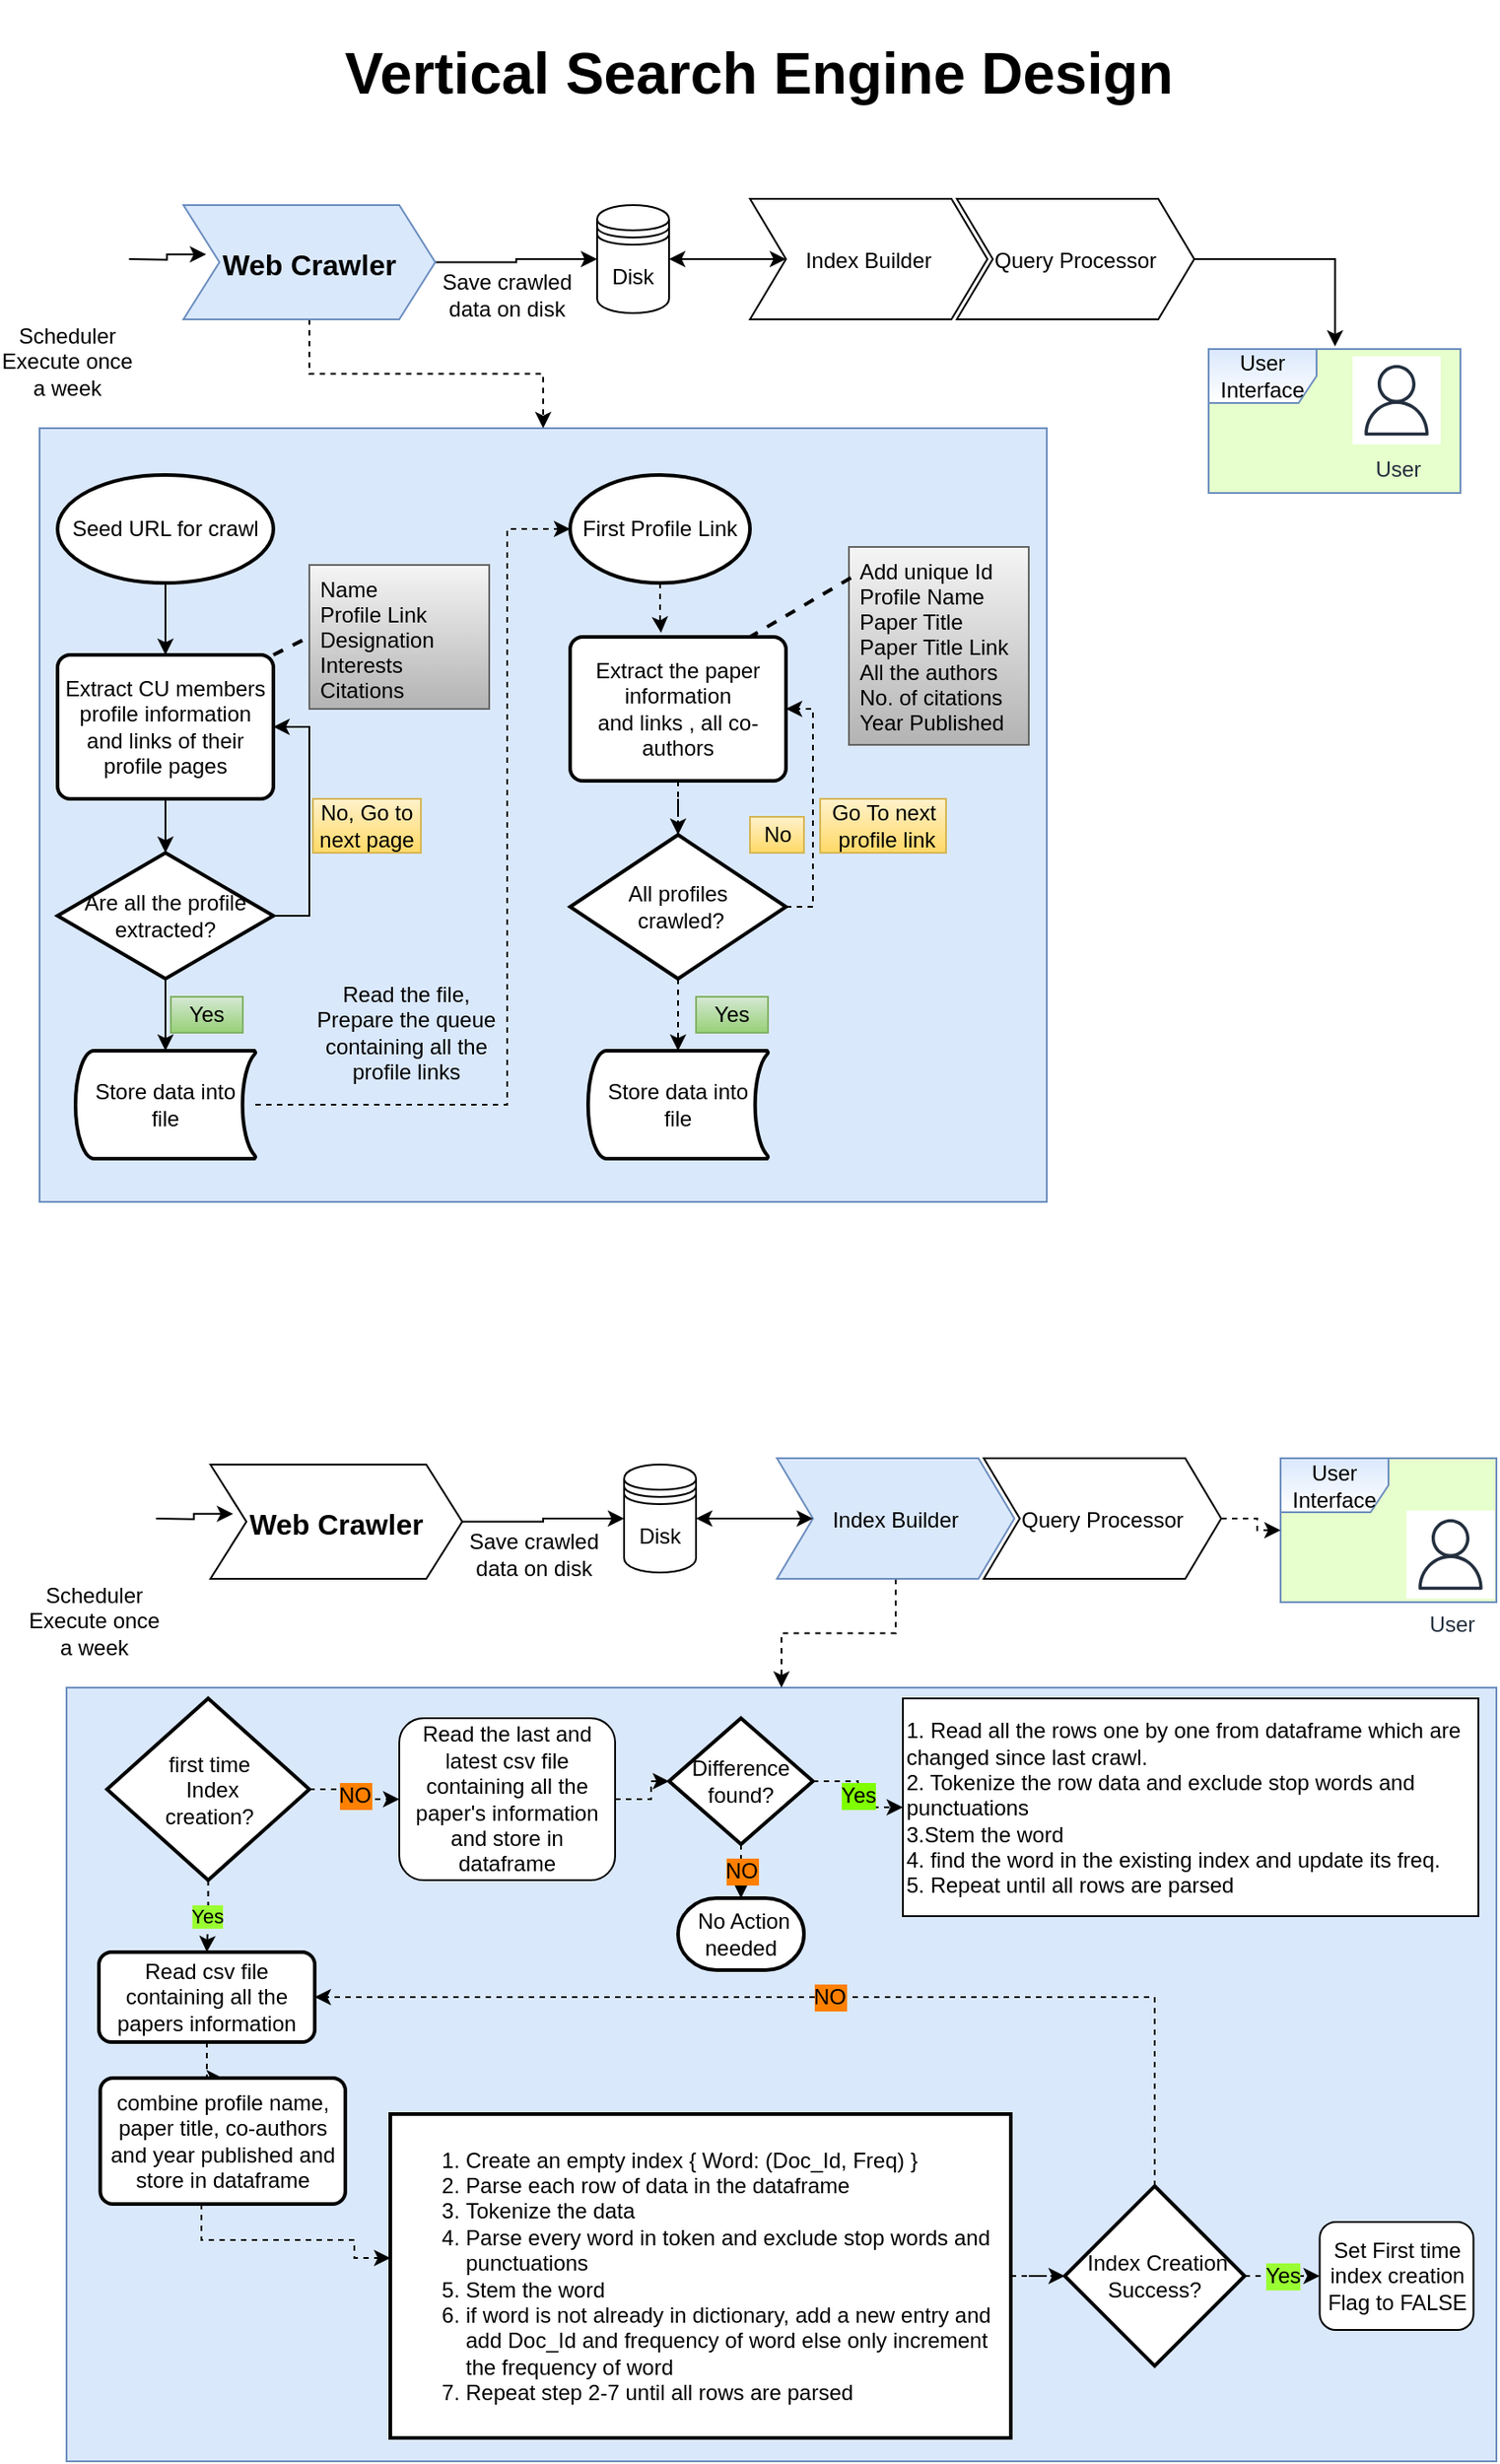 <mxfile version="14.5.0" type="github">
  <diagram id="kgpKYQtTHZ0yAKxKKP6v" name="Page-1">
    <mxGraphModel dx="1422" dy="766" grid="1" gridSize="10" guides="1" tooltips="1" connect="1" arrows="1" fold="1" page="1" pageScale="1" pageWidth="850" pageHeight="1100" math="0" shadow="0">
      <root>
        <mxCell id="0" />
        <mxCell id="1" parent="0" />
        <mxCell id="aCHnfyv8PlhnQlmvMtqF-79" value="" style="rounded=0;whiteSpace=wrap;html=1;fontSize=12;align=center;fillColor=#dae8fc;strokeColor=#6c8ebf;" parent="1" vertex="1">
          <mxGeometry x="30" y="243" width="560" height="430" as="geometry" />
        </mxCell>
        <mxCell id="aCHnfyv8PlhnQlmvMtqF-12" value="User Interface" style="shape=umlFrame;whiteSpace=wrap;html=1;fillColor=#dae8fc;strokeColor=#6c8ebf;gradientColor=#ffffff;swimlaneFillColor=#E6FFCC;" parent="1" vertex="1">
          <mxGeometry x="680" y="199" width="140" height="80" as="geometry" />
        </mxCell>
        <mxCell id="aCHnfyv8PlhnQlmvMtqF-6" value="Index Builder" style="shape=step;perimeter=stepPerimeter;fixedSize=1;points=[];align=center;" parent="1" vertex="1">
          <mxGeometry x="425" y="115.5" width="132" height="67" as="geometry" />
        </mxCell>
        <mxCell id="aCHnfyv8PlhnQlmvMtqF-19" style="edgeStyle=orthogonalEdgeStyle;rounded=0;orthogonalLoop=1;jettySize=auto;html=1;entryX=0;entryY=0.5;entryDx=0;entryDy=0;startArrow=none;startFill=0;" parent="1" source="aCHnfyv8PlhnQlmvMtqF-5" target="aCHnfyv8PlhnQlmvMtqF-17" edge="1">
          <mxGeometry relative="1" as="geometry" />
        </mxCell>
        <mxCell id="aCHnfyv8PlhnQlmvMtqF-82" style="edgeStyle=orthogonalEdgeStyle;rounded=0;orthogonalLoop=1;jettySize=auto;html=1;dashed=1;startArrow=none;startFill=0;fontSize=24;" parent="1" source="aCHnfyv8PlhnQlmvMtqF-5" target="aCHnfyv8PlhnQlmvMtqF-79" edge="1">
          <mxGeometry relative="1" as="geometry" />
        </mxCell>
        <mxCell id="aCHnfyv8PlhnQlmvMtqF-5" value="Web Crawler" style="shape=step;perimeter=stepPerimeter;fixedSize=1;points=[];fillColor=#dae8fc;strokeColor=#6c8ebf;fontStyle=1;fontSize=16;" parent="1" vertex="1">
          <mxGeometry x="110" y="119" width="140" height="63.5" as="geometry" />
        </mxCell>
        <mxCell id="aCHnfyv8PlhnQlmvMtqF-21" style="edgeStyle=orthogonalEdgeStyle;rounded=0;orthogonalLoop=1;jettySize=auto;html=1;entryX=0.502;entryY=-0.018;entryDx=0;entryDy=0;entryPerimeter=0;startArrow=none;startFill=0;" parent="1" source="aCHnfyv8PlhnQlmvMtqF-7" target="aCHnfyv8PlhnQlmvMtqF-12" edge="1">
          <mxGeometry relative="1" as="geometry" />
        </mxCell>
        <mxCell id="aCHnfyv8PlhnQlmvMtqF-7" value="Query Processor" style="shape=step;perimeter=stepPerimeter;fixedSize=1;points=[];align=center;fontSize=12;" parent="1" vertex="1">
          <mxGeometry x="540" y="115.5" width="132" height="67" as="geometry" />
        </mxCell>
        <mxCell id="aCHnfyv8PlhnQlmvMtqF-20" style="edgeStyle=orthogonalEdgeStyle;rounded=0;orthogonalLoop=1;jettySize=auto;html=1;startArrow=classic;startFill=1;" parent="1" source="aCHnfyv8PlhnQlmvMtqF-17" target="aCHnfyv8PlhnQlmvMtqF-6" edge="1">
          <mxGeometry relative="1" as="geometry" />
        </mxCell>
        <mxCell id="aCHnfyv8PlhnQlmvMtqF-17" value="Disk" style="shape=datastore;whiteSpace=wrap;html=1;gradientColor=#ffffff;" parent="1" vertex="1">
          <mxGeometry x="340" y="119" width="40" height="60" as="geometry" />
        </mxCell>
        <mxCell id="aCHnfyv8PlhnQlmvMtqF-22" value="Save crawled data on disk" style="text;html=1;strokeColor=none;fillColor=none;align=center;verticalAlign=middle;whiteSpace=wrap;rounded=0;" parent="1" vertex="1">
          <mxGeometry x="250" y="159" width="80" height="20" as="geometry" />
        </mxCell>
        <mxCell id="aCHnfyv8PlhnQlmvMtqF-30" style="edgeStyle=orthogonalEdgeStyle;rounded=0;orthogonalLoop=1;jettySize=auto;html=1;entryX=0.09;entryY=0.432;entryDx=0;entryDy=0;entryPerimeter=0;startArrow=none;startFill=0;" parent="1" target="aCHnfyv8PlhnQlmvMtqF-5" edge="1">
          <mxGeometry relative="1" as="geometry">
            <mxPoint x="79.75" y="148.941" as="sourcePoint" />
          </mxGeometry>
        </mxCell>
        <mxCell id="aCHnfyv8PlhnQlmvMtqF-24" value="Scheduler&lt;br&gt;Execute once &lt;br&gt;a week" style="shape=image;html=1;verticalAlign=top;verticalLabelPosition=bottom;labelBackgroundColor=#ffffff;imageAspect=0;aspect=fixed;image=https://cdn0.iconfinder.com/data/icons/simpline-mix/64/simpline_26-128.png;gradientColor=#ffffff;" parent="1" vertex="1">
          <mxGeometry x="10" y="108.13" width="69.75" height="69.75" as="geometry" />
        </mxCell>
        <mxCell id="aCHnfyv8PlhnQlmvMtqF-50" style="edgeStyle=orthogonalEdgeStyle;rounded=0;orthogonalLoop=1;jettySize=auto;html=1;entryX=0.5;entryY=0;entryDx=0;entryDy=0;startArrow=none;startFill=0;fontSize=12;" parent="1" source="aCHnfyv8PlhnQlmvMtqF-48" target="aCHnfyv8PlhnQlmvMtqF-49" edge="1">
          <mxGeometry relative="1" as="geometry" />
        </mxCell>
        <mxCell id="aCHnfyv8PlhnQlmvMtqF-48" value="Seed URL for crawl" style="strokeWidth=2;html=1;shape=mxgraph.flowchart.start_1;whiteSpace=wrap;gradientColor=#ffffff;fontSize=12;align=center;" parent="1" vertex="1">
          <mxGeometry x="40" y="269" width="120" height="60" as="geometry" />
        </mxCell>
        <mxCell id="aCHnfyv8PlhnQlmvMtqF-52" style="edgeStyle=orthogonalEdgeStyle;rounded=0;orthogonalLoop=1;jettySize=auto;html=1;entryX=0.5;entryY=0;entryDx=0;entryDy=0;entryPerimeter=0;startArrow=none;startFill=0;fontSize=12;" parent="1" source="aCHnfyv8PlhnQlmvMtqF-49" target="aCHnfyv8PlhnQlmvMtqF-51" edge="1">
          <mxGeometry relative="1" as="geometry" />
        </mxCell>
        <mxCell id="aCHnfyv8PlhnQlmvMtqF-49" value="Extract CU members profile information and links of their profile pages" style="rounded=1;whiteSpace=wrap;html=1;absoluteArcSize=1;arcSize=14;strokeWidth=2;gradientColor=#ffffff;fontSize=12;align=center;" parent="1" vertex="1">
          <mxGeometry x="40" y="369" width="120" height="80" as="geometry" />
        </mxCell>
        <mxCell id="aCHnfyv8PlhnQlmvMtqF-53" style="edgeStyle=orthogonalEdgeStyle;rounded=0;orthogonalLoop=1;jettySize=auto;html=1;startArrow=none;startFill=0;fontSize=12;entryX=1;entryY=0.5;entryDx=0;entryDy=0;exitX=1;exitY=0.5;exitDx=0;exitDy=0;exitPerimeter=0;" parent="1" source="aCHnfyv8PlhnQlmvMtqF-51" target="aCHnfyv8PlhnQlmvMtqF-49" edge="1">
          <mxGeometry relative="1" as="geometry">
            <mxPoint x="200" y="409" as="targetPoint" />
          </mxGeometry>
        </mxCell>
        <mxCell id="aCHnfyv8PlhnQlmvMtqF-57" style="edgeStyle=orthogonalEdgeStyle;rounded=0;orthogonalLoop=1;jettySize=auto;html=1;entryX=0.5;entryY=0;entryDx=0;entryDy=0;entryPerimeter=0;startArrow=none;startFill=0;fontSize=12;" parent="1" source="aCHnfyv8PlhnQlmvMtqF-51" target="aCHnfyv8PlhnQlmvMtqF-56" edge="1">
          <mxGeometry relative="1" as="geometry" />
        </mxCell>
        <mxCell id="aCHnfyv8PlhnQlmvMtqF-51" value="Are all the profile extracted?" style="strokeWidth=2;html=1;shape=mxgraph.flowchart.decision;whiteSpace=wrap;gradientColor=#ffffff;fontSize=12;align=center;" parent="1" vertex="1">
          <mxGeometry x="40" y="479" width="120" height="70" as="geometry" />
        </mxCell>
        <mxCell id="aCHnfyv8PlhnQlmvMtqF-55" value="No, Go to next page" style="text;html=1;strokeColor=#d6b656;fillColor=#fff2cc;align=center;verticalAlign=middle;whiteSpace=wrap;rounded=0;fontSize=12;gradientColor=#ffd966;" parent="1" vertex="1">
          <mxGeometry x="182" y="449" width="60" height="30" as="geometry" />
        </mxCell>
        <mxCell id="aCHnfyv8PlhnQlmvMtqF-62" style="edgeStyle=orthogonalEdgeStyle;rounded=0;orthogonalLoop=1;jettySize=auto;html=1;entryX=0;entryY=0.5;entryDx=0;entryDy=0;entryPerimeter=0;dashed=1;startArrow=none;startFill=0;fontSize=12;" parent="1" source="aCHnfyv8PlhnQlmvMtqF-56" target="aCHnfyv8PlhnQlmvMtqF-61" edge="1">
          <mxGeometry relative="1" as="geometry">
            <Array as="points">
              <mxPoint x="290" y="619" />
              <mxPoint x="290" y="299" />
            </Array>
          </mxGeometry>
        </mxCell>
        <mxCell id="aCHnfyv8PlhnQlmvMtqF-56" value="Store data into&lt;br&gt;file" style="strokeWidth=2;html=1;shape=mxgraph.flowchart.stored_data;whiteSpace=wrap;gradientColor=#ffffff;fontSize=12;align=center;" parent="1" vertex="1">
          <mxGeometry x="50" y="589" width="100" height="60" as="geometry" />
        </mxCell>
        <mxCell id="aCHnfyv8PlhnQlmvMtqF-58" value="Yes" style="text;html=1;strokeColor=#82b366;fillColor=#d5e8d4;align=center;verticalAlign=middle;whiteSpace=wrap;rounded=0;fontSize=12;gradientColor=#97d077;" parent="1" vertex="1">
          <mxGeometry x="103" y="559" width="40" height="20" as="geometry" />
        </mxCell>
        <mxCell id="aCHnfyv8PlhnQlmvMtqF-59" value="Name&#xa;Profile Link&#xa;Designation&#xa;Interests&#xa;Citations&#xa;" style="text;fillColor=#f5f5f5;align=left;verticalAlign=top;spacingLeft=4;spacingRight=4;overflow=hidden;rotatable=0;points=[[0,0.5],[1,0.5]];portConstraint=eastwest;fontSize=12;gradientColor=#b3b3b3;strokeColor=#666666;" parent="1" vertex="1">
          <mxGeometry x="180" y="319" width="100" height="80" as="geometry" />
        </mxCell>
        <mxCell id="aCHnfyv8PlhnQlmvMtqF-60" value="" style="endArrow=none;dashed=1;html=1;strokeWidth=2;fontSize=12;entryX=0;entryY=0.5;entryDx=0;entryDy=0;" parent="1" target="aCHnfyv8PlhnQlmvMtqF-59" edge="1">
          <mxGeometry width="50" height="50" relative="1" as="geometry">
            <mxPoint x="160" y="369" as="sourcePoint" />
            <mxPoint x="210" y="319" as="targetPoint" />
          </mxGeometry>
        </mxCell>
        <mxCell id="aCHnfyv8PlhnQlmvMtqF-66" style="edgeStyle=orthogonalEdgeStyle;rounded=0;orthogonalLoop=1;jettySize=auto;html=1;entryX=0.421;entryY=-0.028;entryDx=0;entryDy=0;entryPerimeter=0;dashed=1;startArrow=none;startFill=0;fontSize=12;" parent="1" source="aCHnfyv8PlhnQlmvMtqF-61" target="aCHnfyv8PlhnQlmvMtqF-64" edge="1">
          <mxGeometry relative="1" as="geometry" />
        </mxCell>
        <mxCell id="aCHnfyv8PlhnQlmvMtqF-61" value="First Profile Link" style="strokeWidth=2;html=1;shape=mxgraph.flowchart.start_2;whiteSpace=wrap;gradientColor=#ffffff;fontSize=12;align=center;" parent="1" vertex="1">
          <mxGeometry x="325" y="269" width="100" height="60" as="geometry" />
        </mxCell>
        <mxCell id="aCHnfyv8PlhnQlmvMtqF-63" value="Read the file,&lt;br&gt;Prepare the queue containing all the profile links" style="text;html=1;strokeColor=none;fillColor=none;align=center;verticalAlign=middle;whiteSpace=wrap;rounded=0;fontSize=12;" parent="1" vertex="1">
          <mxGeometry x="180" y="559" width="108" height="40" as="geometry" />
        </mxCell>
        <mxCell id="aCHnfyv8PlhnQlmvMtqF-71" style="edgeStyle=orthogonalEdgeStyle;rounded=0;orthogonalLoop=1;jettySize=auto;html=1;entryX=0.5;entryY=0;entryDx=0;entryDy=0;entryPerimeter=0;dashed=1;startArrow=none;startFill=0;fontSize=12;" parent="1" source="aCHnfyv8PlhnQlmvMtqF-64" target="aCHnfyv8PlhnQlmvMtqF-68" edge="1">
          <mxGeometry relative="1" as="geometry" />
        </mxCell>
        <mxCell id="aCHnfyv8PlhnQlmvMtqF-64" value="Extract the paper information &lt;br&gt;and links , all co-authors" style="rounded=1;whiteSpace=wrap;html=1;absoluteArcSize=1;arcSize=14;strokeWidth=2;gradientColor=#ffffff;fontSize=12;align=center;" parent="1" vertex="1">
          <mxGeometry x="325" y="359" width="120" height="80" as="geometry" />
        </mxCell>
        <mxCell id="aCHnfyv8PlhnQlmvMtqF-65" value="Add unique Id&#xa;Profile Name&#xa;Paper Title&#xa;Paper Title Link&#xa;All the authors&#xa;No. of citations&#xa;Year Published&#xa;" style="text;fillColor=#f5f5f5;align=left;verticalAlign=top;spacingLeft=4;spacingRight=4;overflow=hidden;rotatable=0;points=[[0,0.5],[1,0.5]];portConstraint=eastwest;fontSize=12;gradientColor=#b3b3b3;strokeColor=#666666;" parent="1" vertex="1">
          <mxGeometry x="480" y="309" width="100" height="110" as="geometry" />
        </mxCell>
        <mxCell id="aCHnfyv8PlhnQlmvMtqF-67" value="" style="endArrow=none;dashed=1;html=1;strokeWidth=2;fontSize=12;exitX=0.011;exitY=0.156;exitDx=0;exitDy=0;exitPerimeter=0;" parent="1" source="aCHnfyv8PlhnQlmvMtqF-65" edge="1">
          <mxGeometry width="50" height="50" relative="1" as="geometry">
            <mxPoint x="475" y="339" as="sourcePoint" />
            <mxPoint x="425" y="359" as="targetPoint" />
            <Array as="points" />
          </mxGeometry>
        </mxCell>
        <mxCell id="aCHnfyv8PlhnQlmvMtqF-72" style="edgeStyle=orthogonalEdgeStyle;rounded=0;orthogonalLoop=1;jettySize=auto;html=1;entryX=1;entryY=0.5;entryDx=0;entryDy=0;dashed=1;startArrow=none;startFill=0;fontSize=12;" parent="1" source="aCHnfyv8PlhnQlmvMtqF-68" target="aCHnfyv8PlhnQlmvMtqF-64" edge="1">
          <mxGeometry relative="1" as="geometry">
            <Array as="points">
              <mxPoint x="460" y="509" />
              <mxPoint x="460" y="399" />
            </Array>
          </mxGeometry>
        </mxCell>
        <mxCell id="aCHnfyv8PlhnQlmvMtqF-76" style="edgeStyle=orthogonalEdgeStyle;rounded=0;orthogonalLoop=1;jettySize=auto;html=1;entryX=0.5;entryY=0;entryDx=0;entryDy=0;entryPerimeter=0;dashed=1;startArrow=none;startFill=0;fontSize=12;" parent="1" source="aCHnfyv8PlhnQlmvMtqF-68" target="aCHnfyv8PlhnQlmvMtqF-74" edge="1">
          <mxGeometry relative="1" as="geometry" />
        </mxCell>
        <mxCell id="aCHnfyv8PlhnQlmvMtqF-68" value="All profiles&lt;br&gt;&amp;nbsp;crawled?" style="strokeWidth=2;html=1;shape=mxgraph.flowchart.decision;whiteSpace=wrap;gradientColor=#ffffff;fontSize=12;align=center;" parent="1" vertex="1">
          <mxGeometry x="325" y="469" width="120" height="80" as="geometry" />
        </mxCell>
        <mxCell id="aCHnfyv8PlhnQlmvMtqF-73" value="No" style="text;html=1;align=center;verticalAlign=middle;resizable=0;points=[];autosize=1;fontSize=12;gradientColor=#ffd966;fillColor=#fff2cc;strokeColor=#d6b656;" parent="1" vertex="1">
          <mxGeometry x="425" y="459" width="30" height="20" as="geometry" />
        </mxCell>
        <mxCell id="aCHnfyv8PlhnQlmvMtqF-74" value="Store data into&lt;br&gt;file" style="strokeWidth=2;html=1;shape=mxgraph.flowchart.stored_data;whiteSpace=wrap;gradientColor=#ffffff;fontSize=12;align=center;" parent="1" vertex="1">
          <mxGeometry x="335" y="589" width="100" height="60" as="geometry" />
        </mxCell>
        <mxCell id="aCHnfyv8PlhnQlmvMtqF-77" value="Yes" style="text;html=1;strokeColor=#82b366;fillColor=#d5e8d4;align=center;verticalAlign=middle;whiteSpace=wrap;rounded=0;fontSize=12;gradientColor=#97d077;" parent="1" vertex="1">
          <mxGeometry x="395" y="559" width="40" height="20" as="geometry" />
        </mxCell>
        <mxCell id="aCHnfyv8PlhnQlmvMtqF-78" value="Go To next&lt;br&gt;&amp;nbsp;profile link" style="text;html=1;align=center;verticalAlign=middle;resizable=0;points=[];autosize=1;fontSize=12;gradientColor=#ffd966;fillColor=#fff2cc;strokeColor=#d6b656;" parent="1" vertex="1">
          <mxGeometry x="464" y="449" width="70" height="30" as="geometry" />
        </mxCell>
        <mxCell id="aCHnfyv8PlhnQlmvMtqF-81" value="&lt;h1 style=&quot;font-size: 32px;&quot;&gt;Vertical Search Engine Design&lt;/h1&gt;&lt;p style=&quot;font-size: 32px;&quot;&gt;&lt;br style=&quot;font-size: 32px;&quot;&gt;&lt;/p&gt;" style="text;html=1;strokeColor=none;fillColor=none;spacing=5;spacingTop=-20;whiteSpace=wrap;overflow=hidden;rounded=0;fontSize=32;align=center;verticalAlign=middle;" parent="1" vertex="1">
          <mxGeometry x="170" y="20" width="520" height="60" as="geometry" />
        </mxCell>
        <mxCell id="aCHnfyv8PlhnQlmvMtqF-85" value="User" style="outlineConnect=0;fontColor=#232F3E;gradientColor=none;strokeColor=#232F3E;fillColor=#ffffff;dashed=0;verticalLabelPosition=bottom;verticalAlign=top;align=center;html=1;fontSize=12;fontStyle=0;aspect=fixed;shape=mxgraph.aws4.resourceIcon;resIcon=mxgraph.aws4.user;" parent="1" vertex="1">
          <mxGeometry x="760" y="203" width="49" height="49" as="geometry" />
        </mxCell>
        <mxCell id="W53FJTdG9QXFK-XVxgLC-1" value="" style="rounded=0;whiteSpace=wrap;html=1;fontSize=12;align=center;fillColor=#dae8fc;strokeColor=#6c8ebf;" vertex="1" parent="1">
          <mxGeometry x="45" y="943" width="795" height="430" as="geometry" />
        </mxCell>
        <mxCell id="W53FJTdG9QXFK-XVxgLC-2" value="User Interface" style="shape=umlFrame;whiteSpace=wrap;html=1;fillColor=#dae8fc;strokeColor=#6c8ebf;gradientColor=#ffffff;swimlaneFillColor=#E6FFCC;" vertex="1" parent="1">
          <mxGeometry x="720" y="815.5" width="120" height="80" as="geometry" />
        </mxCell>
        <mxCell id="W53FJTdG9QXFK-XVxgLC-43" style="edgeStyle=orthogonalEdgeStyle;rounded=0;orthogonalLoop=1;jettySize=auto;html=1;dashed=1;" edge="1" parent="1" source="W53FJTdG9QXFK-XVxgLC-3" target="W53FJTdG9QXFK-XVxgLC-1">
          <mxGeometry relative="1" as="geometry" />
        </mxCell>
        <mxCell id="W53FJTdG9QXFK-XVxgLC-3" value="Index Builder" style="shape=step;perimeter=stepPerimeter;fixedSize=1;points=[];align=center;fillColor=#dae8fc;strokeColor=#6c8ebf;" vertex="1" parent="1">
          <mxGeometry x="440" y="815.5" width="132" height="67" as="geometry" />
        </mxCell>
        <mxCell id="W53FJTdG9QXFK-XVxgLC-4" style="edgeStyle=orthogonalEdgeStyle;rounded=0;orthogonalLoop=1;jettySize=auto;html=1;entryX=0;entryY=0.5;entryDx=0;entryDy=0;startArrow=none;startFill=0;" edge="1" parent="1" source="W53FJTdG9QXFK-XVxgLC-6" target="W53FJTdG9QXFK-XVxgLC-10">
          <mxGeometry relative="1" as="geometry" />
        </mxCell>
        <mxCell id="W53FJTdG9QXFK-XVxgLC-6" value="Web Crawler" style="shape=step;perimeter=stepPerimeter;fixedSize=1;points=[];fontStyle=1;fontSize=16;" vertex="1" parent="1">
          <mxGeometry x="125" y="819" width="140" height="63.5" as="geometry" />
        </mxCell>
        <mxCell id="W53FJTdG9QXFK-XVxgLC-60" style="edgeStyle=orthogonalEdgeStyle;rounded=0;orthogonalLoop=1;jettySize=auto;html=1;dashed=1;labelBackgroundColor=#99FF33;fontSize=12;" edge="1" parent="1" source="W53FJTdG9QXFK-XVxgLC-8" target="W53FJTdG9QXFK-XVxgLC-2">
          <mxGeometry relative="1" as="geometry" />
        </mxCell>
        <mxCell id="W53FJTdG9QXFK-XVxgLC-8" value="Query Processor" style="shape=step;perimeter=stepPerimeter;fixedSize=1;points=[];align=center;fontSize=12;" vertex="1" parent="1">
          <mxGeometry x="555" y="815.5" width="132" height="67" as="geometry" />
        </mxCell>
        <mxCell id="W53FJTdG9QXFK-XVxgLC-9" style="edgeStyle=orthogonalEdgeStyle;rounded=0;orthogonalLoop=1;jettySize=auto;html=1;startArrow=classic;startFill=1;" edge="1" parent="1" source="W53FJTdG9QXFK-XVxgLC-10" target="W53FJTdG9QXFK-XVxgLC-3">
          <mxGeometry relative="1" as="geometry" />
        </mxCell>
        <mxCell id="W53FJTdG9QXFK-XVxgLC-10" value="Disk" style="shape=datastore;whiteSpace=wrap;html=1;gradientColor=#ffffff;" vertex="1" parent="1">
          <mxGeometry x="355" y="819" width="40" height="60" as="geometry" />
        </mxCell>
        <mxCell id="W53FJTdG9QXFK-XVxgLC-11" value="Save crawled data on disk" style="text;html=1;strokeColor=none;fillColor=none;align=center;verticalAlign=middle;whiteSpace=wrap;rounded=0;" vertex="1" parent="1">
          <mxGeometry x="265" y="859" width="80" height="20" as="geometry" />
        </mxCell>
        <mxCell id="W53FJTdG9QXFK-XVxgLC-12" style="edgeStyle=orthogonalEdgeStyle;rounded=0;orthogonalLoop=1;jettySize=auto;html=1;entryX=0.09;entryY=0.432;entryDx=0;entryDy=0;entryPerimeter=0;startArrow=none;startFill=0;" edge="1" parent="1" target="W53FJTdG9QXFK-XVxgLC-6">
          <mxGeometry relative="1" as="geometry">
            <mxPoint x="94.75" y="848.941" as="sourcePoint" />
          </mxGeometry>
        </mxCell>
        <mxCell id="W53FJTdG9QXFK-XVxgLC-13" value="Scheduler&lt;br&gt;Execute once &lt;br&gt;a week" style="shape=image;html=1;verticalAlign=top;verticalLabelPosition=bottom;labelBackgroundColor=#ffffff;imageAspect=0;aspect=fixed;image=https://cdn0.iconfinder.com/data/icons/simpline-mix/64/simpline_26-128.png;gradientColor=#ffffff;" vertex="1" parent="1">
          <mxGeometry x="25" y="808.13" width="69.75" height="69.75" as="geometry" />
        </mxCell>
        <mxCell id="W53FJTdG9QXFK-XVxgLC-50" style="edgeStyle=orthogonalEdgeStyle;rounded=0;orthogonalLoop=1;jettySize=auto;html=1;entryX=0.5;entryY=0;entryDx=0;entryDy=0;dashed=1;labelBackgroundColor=#99FF33;" edge="1" parent="1" source="W53FJTdG9QXFK-XVxgLC-17" target="W53FJTdG9QXFK-XVxgLC-47">
          <mxGeometry relative="1" as="geometry" />
        </mxCell>
        <mxCell id="W53FJTdG9QXFK-XVxgLC-17" value="Read csv file containing all the papers information" style="rounded=1;whiteSpace=wrap;html=1;absoluteArcSize=1;arcSize=14;strokeWidth=2;gradientColor=#ffffff;fontSize=12;align=center;" vertex="1" parent="1">
          <mxGeometry x="63" y="1090" width="120" height="50" as="geometry" />
        </mxCell>
        <mxCell id="W53FJTdG9QXFK-XVxgLC-42" value="User" style="outlineConnect=0;fontColor=#232F3E;gradientColor=none;strokeColor=#232F3E;fillColor=#ffffff;dashed=0;verticalLabelPosition=bottom;verticalAlign=top;align=center;html=1;fontSize=12;fontStyle=0;aspect=fixed;shape=mxgraph.aws4.resourceIcon;resIcon=mxgraph.aws4.user;" vertex="1" parent="1">
          <mxGeometry x="790" y="844.5" width="49" height="49" as="geometry" />
        </mxCell>
        <mxCell id="W53FJTdG9QXFK-XVxgLC-46" value="Yes" style="edgeStyle=orthogonalEdgeStyle;rounded=0;orthogonalLoop=1;jettySize=auto;html=1;entryX=0.5;entryY=0;entryDx=0;entryDy=0;dashed=1;labelBackgroundColor=#99FF33;" edge="1" parent="1" source="W53FJTdG9QXFK-XVxgLC-44" target="W53FJTdG9QXFK-XVxgLC-17">
          <mxGeometry relative="1" as="geometry" />
        </mxCell>
        <mxCell id="W53FJTdG9QXFK-XVxgLC-71" value="NO" style="edgeStyle=orthogonalEdgeStyle;rounded=0;orthogonalLoop=1;jettySize=auto;html=1;dashed=1;labelBackgroundColor=#FF8000;fontSize=12;" edge="1" parent="1" source="W53FJTdG9QXFK-XVxgLC-44" target="W53FJTdG9QXFK-XVxgLC-70">
          <mxGeometry relative="1" as="geometry" />
        </mxCell>
        <mxCell id="W53FJTdG9QXFK-XVxgLC-44" value="first time&lt;br&gt;&amp;nbsp;Index &lt;br&gt;creation?" style="strokeWidth=2;html=1;shape=mxgraph.flowchart.decision;whiteSpace=wrap;" vertex="1" parent="1">
          <mxGeometry x="67.5" y="949" width="112.5" height="101" as="geometry" />
        </mxCell>
        <mxCell id="W53FJTdG9QXFK-XVxgLC-61" style="edgeStyle=orthogonalEdgeStyle;rounded=0;orthogonalLoop=1;jettySize=auto;html=1;dashed=1;labelBackgroundColor=#99FF33;fontSize=12;" edge="1" parent="1" source="W53FJTdG9QXFK-XVxgLC-47" target="W53FJTdG9QXFK-XVxgLC-59">
          <mxGeometry relative="1" as="geometry">
            <Array as="points">
              <mxPoint x="120" y="1250" />
              <mxPoint x="205" y="1250" />
              <mxPoint x="205" y="1260" />
            </Array>
          </mxGeometry>
        </mxCell>
        <mxCell id="W53FJTdG9QXFK-XVxgLC-47" value="combine profile name, paper title, co-authors and year published and store in dataframe" style="rounded=1;whiteSpace=wrap;html=1;absoluteArcSize=1;arcSize=14;strokeWidth=2;gradientColor=#ffffff;fontSize=12;align=center;" vertex="1" parent="1">
          <mxGeometry x="63.75" y="1160" width="136.25" height="70" as="geometry" />
        </mxCell>
        <mxCell id="W53FJTdG9QXFK-XVxgLC-65" style="edgeStyle=orthogonalEdgeStyle;rounded=0;orthogonalLoop=1;jettySize=auto;html=1;dashed=1;labelBackgroundColor=#99FF33;fontSize=12;" edge="1" parent="1" source="W53FJTdG9QXFK-XVxgLC-59" target="W53FJTdG9QXFK-XVxgLC-64">
          <mxGeometry relative="1" as="geometry" />
        </mxCell>
        <mxCell id="W53FJTdG9QXFK-XVxgLC-59" value="&lt;ol style=&quot;font-size: 12px&quot;&gt;&lt;li style=&quot;font-size: 12px&quot;&gt;&lt;span style=&quot;font-size: 12px&quot;&gt;Create an empty index { Word: (Doc_Id, Freq) }&lt;/span&gt;&lt;/li&gt;&lt;li style=&quot;font-size: 12px&quot;&gt;&lt;span style=&quot;font-size: 12px&quot;&gt;Parse each row of data in the dataframe&lt;/span&gt;&lt;br style=&quot;font-size: 12px&quot;&gt;&lt;/li&gt;&lt;li style=&quot;font-size: 12px&quot;&gt;Tokenize the data&lt;/li&gt;&lt;li style=&quot;font-size: 12px&quot;&gt;Parse every word in token and exclude stop words and punctuations&lt;/li&gt;&lt;li style=&quot;font-size: 12px&quot;&gt;Stem the word&lt;/li&gt;&lt;li style=&quot;font-size: 12px&quot;&gt;if word is not already in dictionary, add a new entry and add Doc_Id and frequency of word else only increment the frequency of word&lt;/li&gt;&lt;li style=&quot;font-size: 12px&quot;&gt;Repeat step 2-7 until all rows are parsed&lt;/li&gt;&lt;/ol&gt;" style="rounded=1;whiteSpace=wrap;html=1;absoluteArcSize=1;arcSize=0;strokeWidth=2;align=left;fontSize=12;" vertex="1" parent="1">
          <mxGeometry x="225" y="1180" width="345" height="180" as="geometry" />
        </mxCell>
        <mxCell id="W53FJTdG9QXFK-XVxgLC-67" value="Yes" style="edgeStyle=orthogonalEdgeStyle;rounded=0;orthogonalLoop=1;jettySize=auto;html=1;entryX=0;entryY=0.5;entryDx=0;entryDy=0;dashed=1;labelBackgroundColor=#99FF33;fontSize=12;" edge="1" parent="1" source="W53FJTdG9QXFK-XVxgLC-64" target="W53FJTdG9QXFK-XVxgLC-66">
          <mxGeometry relative="1" as="geometry" />
        </mxCell>
        <mxCell id="W53FJTdG9QXFK-XVxgLC-68" value="NO" style="edgeStyle=orthogonalEdgeStyle;rounded=0;orthogonalLoop=1;jettySize=auto;html=1;entryX=1;entryY=0.5;entryDx=0;entryDy=0;dashed=1;labelBackgroundColor=#FF8000;fontSize=12;" edge="1" parent="1" source="W53FJTdG9QXFK-XVxgLC-64" target="W53FJTdG9QXFK-XVxgLC-17">
          <mxGeometry relative="1" as="geometry">
            <Array as="points">
              <mxPoint x="650" y="1115" />
            </Array>
          </mxGeometry>
        </mxCell>
        <mxCell id="W53FJTdG9QXFK-XVxgLC-64" value="&amp;nbsp;Index Creation Success?" style="strokeWidth=2;html=1;shape=mxgraph.flowchart.decision;whiteSpace=wrap;fontSize=12;align=center;" vertex="1" parent="1">
          <mxGeometry x="600" y="1220" width="100" height="100" as="geometry" />
        </mxCell>
        <mxCell id="W53FJTdG9QXFK-XVxgLC-66" value="Set First time index creation Flag to FALSE" style="rounded=1;whiteSpace=wrap;html=1;fontSize=12;align=center;" vertex="1" parent="1">
          <mxGeometry x="741.75" y="1240" width="85.5" height="60" as="geometry" />
        </mxCell>
        <mxCell id="W53FJTdG9QXFK-XVxgLC-73" style="edgeStyle=orthogonalEdgeStyle;rounded=0;orthogonalLoop=1;jettySize=auto;html=1;entryX=0;entryY=0.5;entryDx=0;entryDy=0;entryPerimeter=0;dashed=1;labelBackgroundColor=#FF8000;fontSize=12;" edge="1" parent="1" source="W53FJTdG9QXFK-XVxgLC-70" target="W53FJTdG9QXFK-XVxgLC-72">
          <mxGeometry relative="1" as="geometry" />
        </mxCell>
        <mxCell id="W53FJTdG9QXFK-XVxgLC-70" value="&lt;div&gt;&lt;span&gt;Read the last and latest csv file containing all the paper&#39;s information and store in dataframe&lt;/span&gt;&lt;/div&gt;" style="rounded=1;whiteSpace=wrap;html=1;fontSize=12;align=center;" vertex="1" parent="1">
          <mxGeometry x="230" y="960" width="120" height="90" as="geometry" />
        </mxCell>
        <mxCell id="W53FJTdG9QXFK-XVxgLC-75" value="NO" style="edgeStyle=orthogonalEdgeStyle;rounded=0;orthogonalLoop=1;jettySize=auto;html=1;entryX=0.5;entryY=0;entryDx=0;entryDy=0;entryPerimeter=0;dashed=1;labelBackgroundColor=#FF8000;fontSize=12;" edge="1" parent="1" source="W53FJTdG9QXFK-XVxgLC-72" target="W53FJTdG9QXFK-XVxgLC-74">
          <mxGeometry relative="1" as="geometry" />
        </mxCell>
        <mxCell id="W53FJTdG9QXFK-XVxgLC-77" value="Yes" style="edgeStyle=orthogonalEdgeStyle;rounded=0;orthogonalLoop=1;jettySize=auto;html=1;dashed=1;labelBackgroundColor=#80FF00;fontSize=12;" edge="1" parent="1" source="W53FJTdG9QXFK-XVxgLC-72" target="W53FJTdG9QXFK-XVxgLC-76">
          <mxGeometry relative="1" as="geometry" />
        </mxCell>
        <mxCell id="W53FJTdG9QXFK-XVxgLC-72" value="Difference found?" style="strokeWidth=2;html=1;shape=mxgraph.flowchart.decision;whiteSpace=wrap;fontSize=12;align=center;" vertex="1" parent="1">
          <mxGeometry x="380" y="960" width="80" height="70" as="geometry" />
        </mxCell>
        <mxCell id="W53FJTdG9QXFK-XVxgLC-74" value="&amp;nbsp;No Action needed" style="strokeWidth=2;html=1;shape=mxgraph.flowchart.terminator;whiteSpace=wrap;fontSize=12;align=center;" vertex="1" parent="1">
          <mxGeometry x="385" y="1060" width="70" height="40" as="geometry" />
        </mxCell>
        <mxCell id="W53FJTdG9QXFK-XVxgLC-76" value="1. Read all the rows one by one from dataframe which are changed since last crawl.&lt;br&gt;2. Tokenize the row data and exclude stop words and punctuations&lt;br&gt;3.Stem the word&lt;br&gt;4. find the word in the existing index and update its freq.&lt;br&gt;5. Repeat until all rows are parsed" style="rounded=0;whiteSpace=wrap;html=1;fontSize=12;align=left;" vertex="1" parent="1">
          <mxGeometry x="510" y="949" width="320" height="121" as="geometry" />
        </mxCell>
      </root>
    </mxGraphModel>
  </diagram>
</mxfile>
